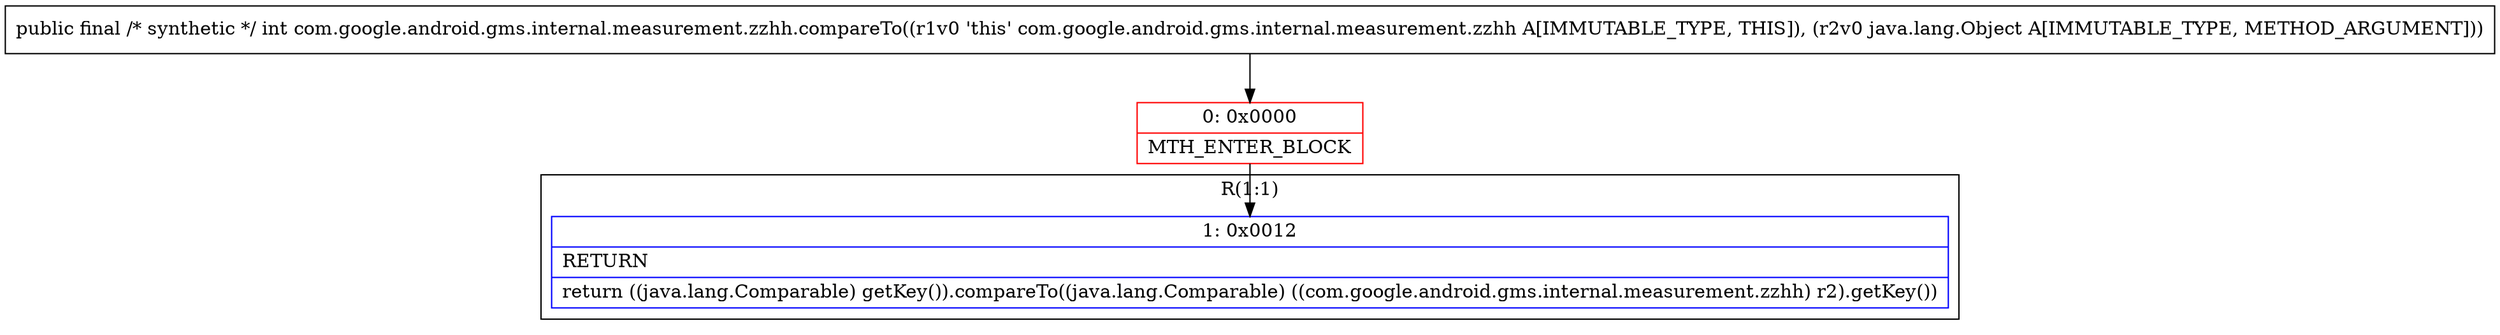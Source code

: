 digraph "CFG forcom.google.android.gms.internal.measurement.zzhh.compareTo(Ljava\/lang\/Object;)I" {
subgraph cluster_Region_269031838 {
label = "R(1:1)";
node [shape=record,color=blue];
Node_1 [shape=record,label="{1\:\ 0x0012|RETURN\l|return ((java.lang.Comparable) getKey()).compareTo((java.lang.Comparable) ((com.google.android.gms.internal.measurement.zzhh) r2).getKey())\l}"];
}
Node_0 [shape=record,color=red,label="{0\:\ 0x0000|MTH_ENTER_BLOCK\l}"];
MethodNode[shape=record,label="{public final \/* synthetic *\/ int com.google.android.gms.internal.measurement.zzhh.compareTo((r1v0 'this' com.google.android.gms.internal.measurement.zzhh A[IMMUTABLE_TYPE, THIS]), (r2v0 java.lang.Object A[IMMUTABLE_TYPE, METHOD_ARGUMENT])) }"];
MethodNode -> Node_0;
Node_0 -> Node_1;
}

